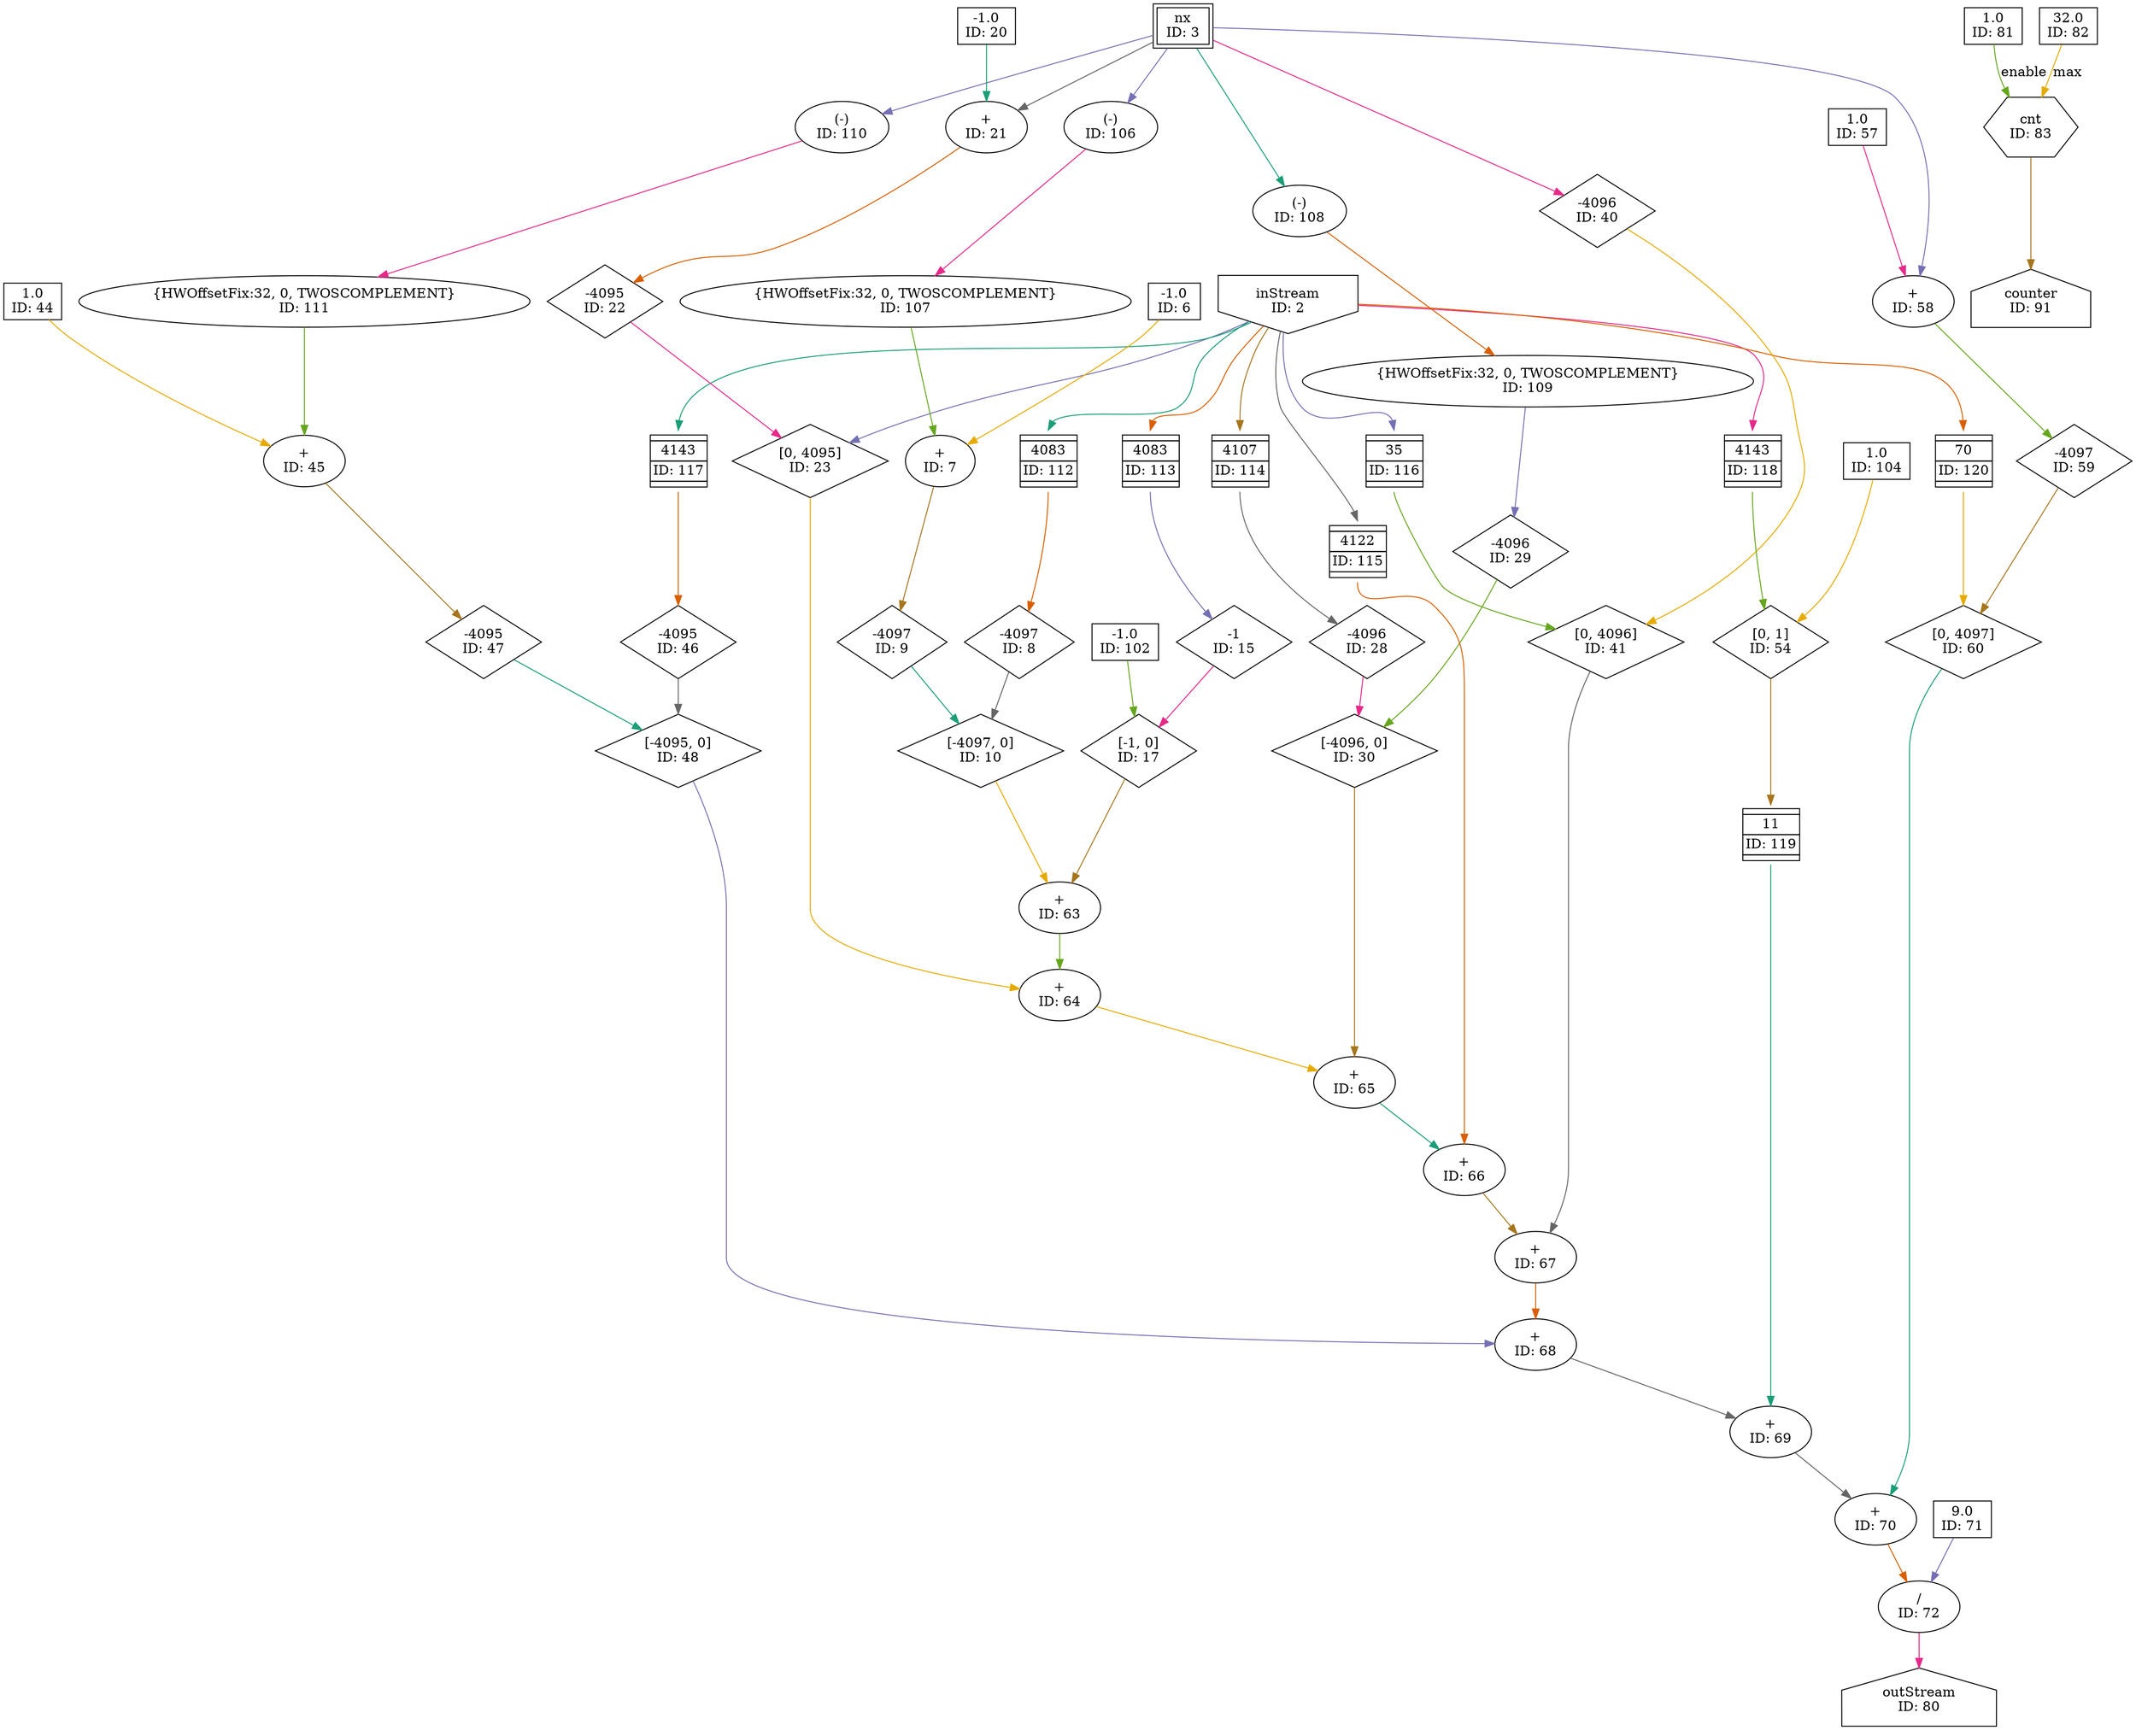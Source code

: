 digraph TwoDAverageDynamicKernel_scheduled_2{
	NodeInput2 [shape=invhouse, label="inStream\nID: 2"];
	NodeFIFO112 [shape=plaintext, label=<<TABLE BORDER="0" CELLSPACING="0" CELLBORDER="1"> <TR><TD></TD></TR><TR><TD>4083</TD></TR><TR><TD>ID: 112</TD></TR> <TR><TD></TD></TR> </TABLE>>];
	NodeStreamOffset8 [shape=diamond, label="-4097\nID: 8"];
	NodeInputMappedReg3 [shape=box, peripheries=2, label="nx\nID: 3"];
	NodeNeg106 [label="(-)\nID: 106"];
	NodeCast107 [label="{HWOffsetFix:32, 0, TWOSCOMPLEMENT}\nID: 107"];
	NodeConstantDouble6 [shape=box, label="-1.0\nID: 6"];
	NodeAdd7 [label="+\nID: 7"];
	NodeStreamOffset9 [shape=diamond, label="-4097\nID: 9"];
	NodeDynamicStreamOffset10 [shape=diamond, label="[-4097, 0]\nID: 10"];
	NodeFIFO113 [shape=plaintext, label=<<TABLE BORDER="0" CELLSPACING="0" CELLBORDER="1"> <TR><TD></TD></TR><TR><TD>4083</TD></TR><TR><TD>ID: 113</TD></TR> <TR><TD></TD></TR> </TABLE>>];
	NodeStreamOffset15 [shape=diamond, label="-1\nID: 15"];
	NodeConstantRawBits102 [shape=box, label="-1.0\nID: 102"];
	NodeDynamicStreamOffset17 [shape=diamond, label="[-1, 0]\nID: 17"];
	NodeAdd63 [label="+\nID: 63"];
	NodeConstantDouble20 [shape=box, label="-1.0\nID: 20"];
	NodeAdd21 [label="+\nID: 21"];
	NodeStreamOffset22 [shape=diamond, label="-4095\nID: 22"];
	NodeDynamicStreamOffset23 [shape=diamond, label="[0, 4095]\nID: 23"];
	NodeAdd64 [label="+\nID: 64"];
	NodeFIFO114 [shape=plaintext, label=<<TABLE BORDER="0" CELLSPACING="0" CELLBORDER="1"> <TR><TD></TD></TR><TR><TD>4107</TD></TR><TR><TD>ID: 114</TD></TR> <TR><TD></TD></TR> </TABLE>>];
	NodeStreamOffset28 [shape=diamond, label="-4096\nID: 28"];
	NodeNeg108 [label="(-)\nID: 108"];
	NodeCast109 [label="{HWOffsetFix:32, 0, TWOSCOMPLEMENT}\nID: 109"];
	NodeStreamOffset29 [shape=diamond, label="-4096\nID: 29"];
	NodeDynamicStreamOffset30 [shape=diamond, label="[-4096, 0]\nID: 30"];
	NodeAdd65 [label="+\nID: 65"];
	NodeFIFO115 [shape=plaintext, label=<<TABLE BORDER="0" CELLSPACING="0" CELLBORDER="1"> <TR><TD></TD></TR><TR><TD>4122</TD></TR><TR><TD>ID: 115</TD></TR> <TR><TD></TD></TR> </TABLE>>];
	NodeAdd66 [label="+\nID: 66"];
	NodeFIFO116 [shape=plaintext, label=<<TABLE BORDER="0" CELLSPACING="0" CELLBORDER="1"> <TR><TD></TD></TR><TR><TD>35</TD></TR><TR><TD>ID: 116</TD></TR> <TR><TD></TD></TR> </TABLE>>];
	NodeStreamOffset40 [shape=diamond, label="-4096\nID: 40"];
	NodeDynamicStreamOffset41 [shape=diamond, label="[0, 4096]\nID: 41"];
	NodeAdd67 [label="+\nID: 67"];
	NodeFIFO117 [shape=plaintext, label=<<TABLE BORDER="0" CELLSPACING="0" CELLBORDER="1"> <TR><TD></TD></TR><TR><TD>4143</TD></TR><TR><TD>ID: 117</TD></TR> <TR><TD></TD></TR> </TABLE>>];
	NodeStreamOffset46 [shape=diamond, label="-4095\nID: 46"];
	NodeNeg110 [label="(-)\nID: 110"];
	NodeCast111 [label="{HWOffsetFix:32, 0, TWOSCOMPLEMENT}\nID: 111"];
	NodeConstantDouble44 [shape=box, label="1.0\nID: 44"];
	NodeAdd45 [label="+\nID: 45"];
	NodeStreamOffset47 [shape=diamond, label="-4095\nID: 47"];
	NodeDynamicStreamOffset48 [shape=diamond, label="[-4095, 0]\nID: 48"];
	NodeAdd68 [label="+\nID: 68"];
	NodeFIFO118 [shape=plaintext, label=<<TABLE BORDER="0" CELLSPACING="0" CELLBORDER="1"> <TR><TD></TD></TR><TR><TD>4143</TD></TR><TR><TD>ID: 118</TD></TR> <TR><TD></TD></TR> </TABLE>>];
	NodeConstantRawBits104 [shape=box, label="1.0\nID: 104"];
	NodeDynamicStreamOffset54 [shape=diamond, label="[0, 1]\nID: 54"];
	NodeFIFO119 [shape=plaintext, label=<<TABLE BORDER="0" CELLSPACING="0" CELLBORDER="1"> <TR><TD></TD></TR><TR><TD>11</TD></TR><TR><TD>ID: 119</TD></TR> <TR><TD></TD></TR> </TABLE>>];
	NodeAdd69 [label="+\nID: 69"];
	NodeFIFO120 [shape=plaintext, label=<<TABLE BORDER="0" CELLSPACING="0" CELLBORDER="1"> <TR><TD></TD></TR><TR><TD>70</TD></TR><TR><TD>ID: 120</TD></TR> <TR><TD></TD></TR> </TABLE>>];
	NodeConstantDouble57 [shape=box, label="1.0\nID: 57"];
	NodeAdd58 [label="+\nID: 58"];
	NodeStreamOffset59 [shape=diamond, label="-4097\nID: 59"];
	NodeDynamicStreamOffset60 [shape=diamond, label="[0, 4097]\nID: 60"];
	NodeAdd70 [label="+\nID: 70"];
	NodeConstantDouble71 [shape=box, label="9.0\nID: 71"];
	NodeDiv72 [label="/\nID: 72"];
	NodeOutput80 [shape=house, label="outStream\nID: 80"];
	NodeConstantDouble81 [shape=box, label="1.0\nID: 81"];
	NodeConstantDouble82 [shape=box, label="32.0\nID: 82"];
	NodeCounterV183 [shape=hexagon, label="cnt\nID: 83"];
	NodeOutput91 [shape=house, label="counter\nID: 91"];
	NodeInput2 -> NodeFIFO112[headport="n" color="/dark28/1" photon_data="EDGE,SrcNode:2,SrcNodePort:data"];
	NodeFIFO112 -> NodeStreamOffset8[tailport="s" color="/dark28/2" photon_data="EDGE,SrcNode:112,SrcNodePort:output"];
	NodeInputMappedReg3 -> NodeNeg106[color="/dark28/3" photon_data="EDGE,SrcNode:3,SrcNodePort:nx"];
	NodeNeg106 -> NodeCast107[color="/dark28/4" photon_data="EDGE,SrcNode:106,SrcNodePort:result"];
	NodeCast107 -> NodeAdd7[color="/dark28/5" photon_data="EDGE,SrcNode:107,SrcNodePort:o"];
	NodeConstantDouble6 -> NodeAdd7[color="/dark28/6" photon_data="EDGE,SrcNode:6,SrcNodePort:value"];
	NodeAdd7 -> NodeStreamOffset9[color="/dark28/7" photon_data="EDGE,SrcNode:7,SrcNodePort:result"];
	NodeStreamOffset8 -> NodeDynamicStreamOffset10[color="/dark28/8" photon_data="EDGE,SrcNode:8,SrcNodePort:output"];
	NodeStreamOffset9 -> NodeDynamicStreamOffset10[color="/dark28/1" photon_data="EDGE,SrcNode:9,SrcNodePort:output"];
	NodeInput2 -> NodeFIFO113[headport="n" color="/dark28/2" photon_data="EDGE,SrcNode:2,SrcNodePort:data"];
	NodeFIFO113 -> NodeStreamOffset15[tailport="s" color="/dark28/3" photon_data="EDGE,SrcNode:113,SrcNodePort:output"];
	NodeStreamOffset15 -> NodeDynamicStreamOffset17[color="/dark28/4" photon_data="EDGE,SrcNode:15,SrcNodePort:output"];
	NodeConstantRawBits102 -> NodeDynamicStreamOffset17[color="/dark28/5" photon_data="EDGE,SrcNode:102,SrcNodePort:value"];
	NodeDynamicStreamOffset10 -> NodeAdd63[color="/dark28/6" photon_data="EDGE,SrcNode:10,SrcNodePort:output"];
	NodeDynamicStreamOffset17 -> NodeAdd63[color="/dark28/7" photon_data="EDGE,SrcNode:17,SrcNodePort:output"];
	NodeInputMappedReg3 -> NodeAdd21[color="/dark28/8" photon_data="EDGE,SrcNode:3,SrcNodePort:nx"];
	NodeConstantDouble20 -> NodeAdd21[color="/dark28/1" photon_data="EDGE,SrcNode:20,SrcNodePort:value"];
	NodeAdd21 -> NodeStreamOffset22[color="/dark28/2" photon_data="EDGE,SrcNode:21,SrcNodePort:result"];
	NodeInput2 -> NodeDynamicStreamOffset23[color="/dark28/3" photon_data="EDGE,SrcNode:2,SrcNodePort:data"];
	NodeStreamOffset22 -> NodeDynamicStreamOffset23[color="/dark28/4" photon_data="EDGE,SrcNode:22,SrcNodePort:output"];
	NodeAdd63 -> NodeAdd64[color="/dark28/5" photon_data="EDGE,SrcNode:63,SrcNodePort:result"];
	NodeDynamicStreamOffset23 -> NodeAdd64[color="/dark28/6" photon_data="EDGE,SrcNode:23,SrcNodePort:output"];
	NodeInput2 -> NodeFIFO114[headport="n" color="/dark28/7" photon_data="EDGE,SrcNode:2,SrcNodePort:data"];
	NodeFIFO114 -> NodeStreamOffset28[tailport="s" color="/dark28/8" photon_data="EDGE,SrcNode:114,SrcNodePort:output"];
	NodeInputMappedReg3 -> NodeNeg108[color="/dark28/1" photon_data="EDGE,SrcNode:3,SrcNodePort:nx"];
	NodeNeg108 -> NodeCast109[color="/dark28/2" photon_data="EDGE,SrcNode:108,SrcNodePort:result"];
	NodeCast109 -> NodeStreamOffset29[color="/dark28/3" photon_data="EDGE,SrcNode:109,SrcNodePort:o"];
	NodeStreamOffset28 -> NodeDynamicStreamOffset30[color="/dark28/4" photon_data="EDGE,SrcNode:28,SrcNodePort:output"];
	NodeStreamOffset29 -> NodeDynamicStreamOffset30[color="/dark28/5" photon_data="EDGE,SrcNode:29,SrcNodePort:output"];
	NodeAdd64 -> NodeAdd65[color="/dark28/6" photon_data="EDGE,SrcNode:64,SrcNodePort:result"];
	NodeDynamicStreamOffset30 -> NodeAdd65[color="/dark28/7" photon_data="EDGE,SrcNode:30,SrcNodePort:output"];
	NodeInput2 -> NodeFIFO115[headport="n" color="/dark28/8" photon_data="EDGE,SrcNode:2,SrcNodePort:data"];
	NodeAdd65 -> NodeAdd66[color="/dark28/1" photon_data="EDGE,SrcNode:65,SrcNodePort:result"];
	NodeFIFO115 -> NodeAdd66[tailport="s" color="/dark28/2" photon_data="EDGE,SrcNode:115,SrcNodePort:output"];
	NodeInput2 -> NodeFIFO116[headport="n" color="/dark28/3" photon_data="EDGE,SrcNode:2,SrcNodePort:data"];
	NodeInputMappedReg3 -> NodeStreamOffset40[color="/dark28/4" photon_data="EDGE,SrcNode:3,SrcNodePort:nx"];
	NodeFIFO116 -> NodeDynamicStreamOffset41[tailport="s" color="/dark28/5" photon_data="EDGE,SrcNode:116,SrcNodePort:output"];
	NodeStreamOffset40 -> NodeDynamicStreamOffset41[color="/dark28/6" photon_data="EDGE,SrcNode:40,SrcNodePort:output"];
	NodeAdd66 -> NodeAdd67[color="/dark28/7" photon_data="EDGE,SrcNode:66,SrcNodePort:result"];
	NodeDynamicStreamOffset41 -> NodeAdd67[color="/dark28/8" photon_data="EDGE,SrcNode:41,SrcNodePort:output"];
	NodeInput2 -> NodeFIFO117[headport="n" color="/dark28/1" photon_data="EDGE,SrcNode:2,SrcNodePort:data"];
	NodeFIFO117 -> NodeStreamOffset46[tailport="s" color="/dark28/2" photon_data="EDGE,SrcNode:117,SrcNodePort:output"];
	NodeInputMappedReg3 -> NodeNeg110[color="/dark28/3" photon_data="EDGE,SrcNode:3,SrcNodePort:nx"];
	NodeNeg110 -> NodeCast111[color="/dark28/4" photon_data="EDGE,SrcNode:110,SrcNodePort:result"];
	NodeCast111 -> NodeAdd45[color="/dark28/5" photon_data="EDGE,SrcNode:111,SrcNodePort:o"];
	NodeConstantDouble44 -> NodeAdd45[color="/dark28/6" photon_data="EDGE,SrcNode:44,SrcNodePort:value"];
	NodeAdd45 -> NodeStreamOffset47[color="/dark28/7" photon_data="EDGE,SrcNode:45,SrcNodePort:result"];
	NodeStreamOffset46 -> NodeDynamicStreamOffset48[color="/dark28/8" photon_data="EDGE,SrcNode:46,SrcNodePort:output"];
	NodeStreamOffset47 -> NodeDynamicStreamOffset48[color="/dark28/1" photon_data="EDGE,SrcNode:47,SrcNodePort:output"];
	NodeAdd67 -> NodeAdd68[color="/dark28/2" photon_data="EDGE,SrcNode:67,SrcNodePort:result"];
	NodeDynamicStreamOffset48 -> NodeAdd68[color="/dark28/3" photon_data="EDGE,SrcNode:48,SrcNodePort:output"];
	NodeInput2 -> NodeFIFO118[headport="n" color="/dark28/4" photon_data="EDGE,SrcNode:2,SrcNodePort:data"];
	NodeFIFO118 -> NodeDynamicStreamOffset54[tailport="s" color="/dark28/5" photon_data="EDGE,SrcNode:118,SrcNodePort:output"];
	NodeConstantRawBits104 -> NodeDynamicStreamOffset54[color="/dark28/6" photon_data="EDGE,SrcNode:104,SrcNodePort:value"];
	NodeDynamicStreamOffset54 -> NodeFIFO119[headport="n" color="/dark28/7" photon_data="EDGE,SrcNode:54,SrcNodePort:output"];
	NodeAdd68 -> NodeAdd69[color="/dark28/8" photon_data="EDGE,SrcNode:68,SrcNodePort:result"];
	NodeFIFO119 -> NodeAdd69[tailport="s" color="/dark28/1" photon_data="EDGE,SrcNode:119,SrcNodePort:output"];
	NodeInput2 -> NodeFIFO120[headport="n" color="/dark28/2" photon_data="EDGE,SrcNode:2,SrcNodePort:data"];
	NodeInputMappedReg3 -> NodeAdd58[color="/dark28/3" photon_data="EDGE,SrcNode:3,SrcNodePort:nx"];
	NodeConstantDouble57 -> NodeAdd58[color="/dark28/4" photon_data="EDGE,SrcNode:57,SrcNodePort:value"];
	NodeAdd58 -> NodeStreamOffset59[color="/dark28/5" photon_data="EDGE,SrcNode:58,SrcNodePort:result"];
	NodeFIFO120 -> NodeDynamicStreamOffset60[tailport="s" color="/dark28/6" photon_data="EDGE,SrcNode:120,SrcNodePort:output"];
	NodeStreamOffset59 -> NodeDynamicStreamOffset60[color="/dark28/7" photon_data="EDGE,SrcNode:59,SrcNodePort:output"];
	NodeAdd69 -> NodeAdd70[color="/dark28/8" photon_data="EDGE,SrcNode:69,SrcNodePort:result"];
	NodeDynamicStreamOffset60 -> NodeAdd70[color="/dark28/1" photon_data="EDGE,SrcNode:60,SrcNodePort:output"];
	NodeAdd70 -> NodeDiv72[color="/dark28/2" photon_data="EDGE,SrcNode:70,SrcNodePort:result"];
	NodeConstantDouble71 -> NodeDiv72[color="/dark28/3" photon_data="EDGE,SrcNode:71,SrcNodePort:value"];
	NodeDiv72 -> NodeOutput80[color="/dark28/4" photon_data="EDGE,SrcNode:72,SrcNodePort:result"];
	NodeConstantDouble81 -> NodeCounterV183[label="enable" color="/dark28/5" photon_data="EDGE,SrcNode:81,SrcNodePort:value"];
	NodeConstantDouble82 -> NodeCounterV183[label="max" color="/dark28/6" photon_data="EDGE,SrcNode:82,SrcNodePort:value"];
	NodeCounterV183 -> NodeOutput91[color="/dark28/7" photon_data="EDGE,SrcNode:83,SrcNodePort:count"];
}
